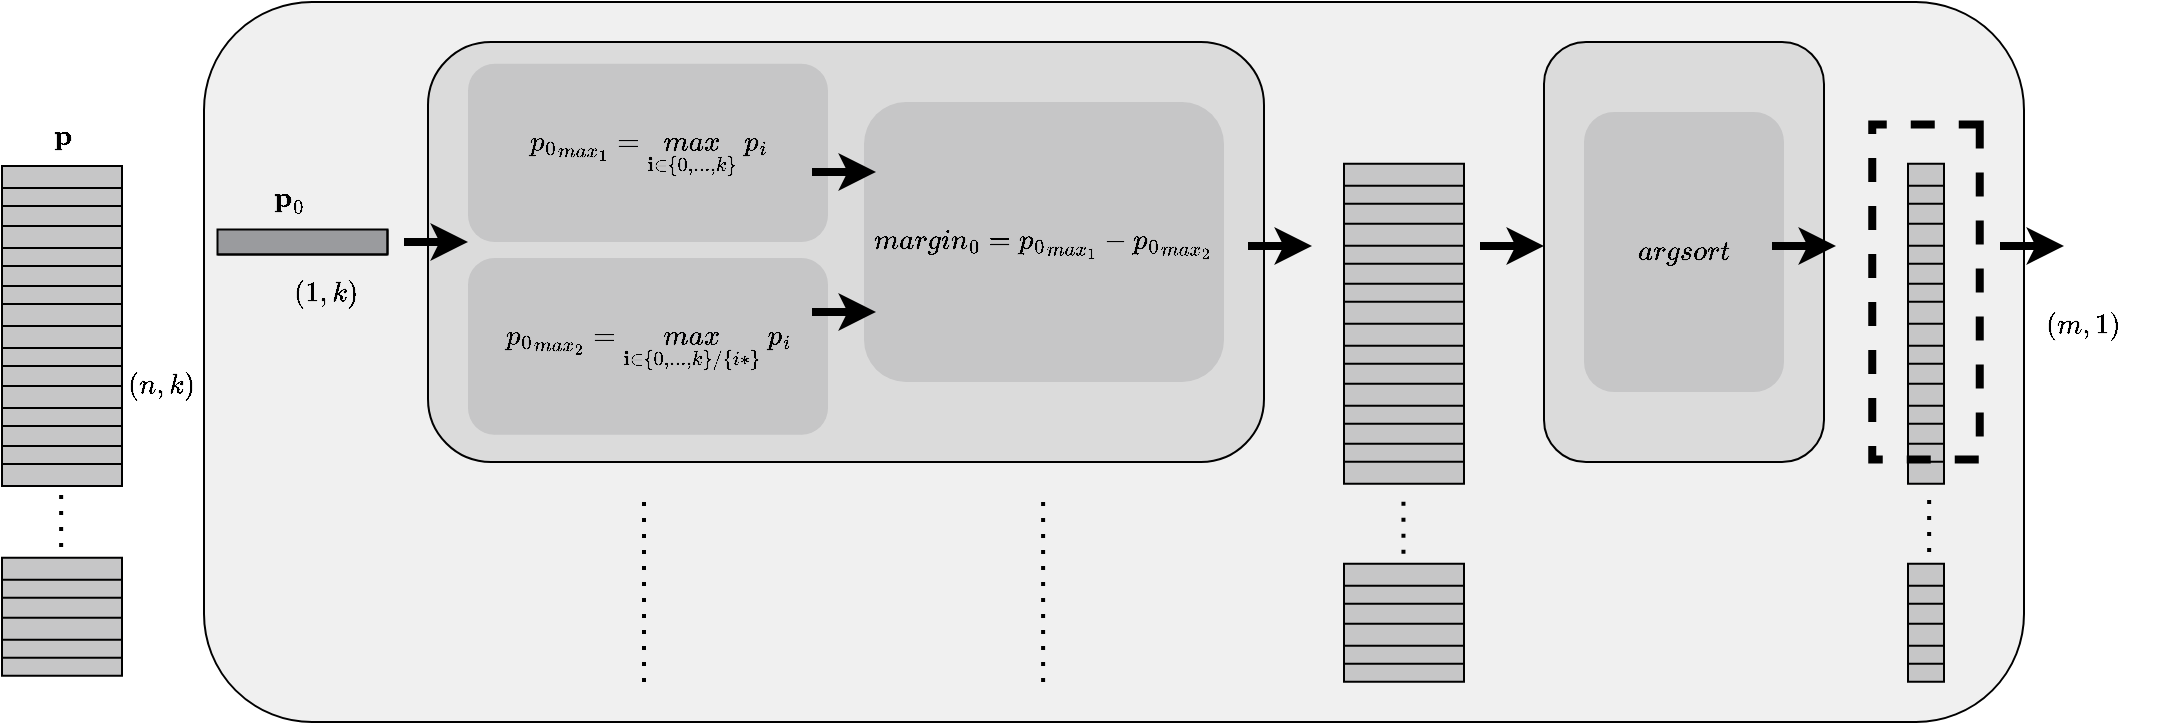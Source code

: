 <mxfile version="24.7.17">
  <diagram name="Page-1" id="h1CNyX8bQsysP33zq0Q3">
    <mxGraphModel dx="1900" dy="13" grid="1" gridSize="10" guides="1" tooltips="1" connect="1" arrows="1" fold="1" page="1" pageScale="1" pageWidth="100" pageHeight="200" math="1" shadow="0">
      <root>
        <mxCell id="0" />
        <mxCell id="1" parent="0" />
        <mxCell id="XtgH2OvtyGxzAUu25ioU-153" value="" style="rounded=1;whiteSpace=wrap;html=1;strokeWidth=1;fillColor=#F0F0F0;fontColor=#333333;strokeColor=#000000;" vertex="1" parent="1">
          <mxGeometry x="-936" y="410" width="910" height="360" as="geometry" />
        </mxCell>
        <mxCell id="XtgH2OvtyGxzAUu25ioU-155" value="" style="rounded=1;whiteSpace=wrap;html=1;fillColor=#C6C6C7;rotation=0;strokeColor=none;" vertex="1" parent="1">
          <mxGeometry x="-816" y="440" width="202" height="190" as="geometry" />
        </mxCell>
        <mxCell id="XtgH2OvtyGxzAUu25ioU-1" value="" style="rounded=1;whiteSpace=wrap;html=1;strokeWidth=1;fillColor=#DBDBDB;" vertex="1" parent="1">
          <mxGeometry x="-824" y="430" width="418" height="210" as="geometry" />
        </mxCell>
        <mxCell id="XtgH2OvtyGxzAUu25ioU-3" value="" style="shape=cube;whiteSpace=wrap;html=1;boundedLbl=1;backgroundOutline=1;darkOpacity=0.05;darkOpacity2=0.1;size=0;flipH=1;fillColor=#9A9B9E;rotation=90;" vertex="1" parent="1">
          <mxGeometry x="-893" y="487.5" width="12.5" height="85" as="geometry" />
        </mxCell>
        <mxCell id="XtgH2OvtyGxzAUu25ioU-5" value="&lt;font style=&quot;font-size: 12px;&quot;&gt;$$(1,k)$$&lt;/font&gt;" style="text;whiteSpace=wrap;html=1;" vertex="1" parent="1">
          <mxGeometry x="-893" y="530" width="40" height="50" as="geometry" />
        </mxCell>
        <mxCell id="XtgH2OvtyGxzAUu25ioU-8" value="$${p_0}_{max_1} = \underset{\textbf{i} \in \{0,...,k\}}{max} \hspace{1mm} p_i$$" style="rounded=1;whiteSpace=wrap;html=1;fillColor=#C6C6C7;rotation=0;strokeColor=none;" vertex="1" parent="1">
          <mxGeometry x="-804" y="440.82" width="180" height="89.18" as="geometry" />
        </mxCell>
        <mxCell id="XtgH2OvtyGxzAUu25ioU-11" value="&lt;font style=&quot;font-size: 12px;&quot;&gt;$$\textbf{p}_0$$&lt;/font&gt;" style="text;whiteSpace=wrap;html=1;" vertex="1" parent="1">
          <mxGeometry x="-903.29" y="482" width="20.29" height="40" as="geometry" />
        </mxCell>
        <mxCell id="XtgH2OvtyGxzAUu25ioU-12" value="$${p_0}_{max_2} = \underset{\textbf{i} \in \{0,...,k\}/\{i*\}}{max} \hspace{1mm} p_i$$" style="rounded=1;whiteSpace=wrap;html=1;fillColor=#C6C6C7;rotation=0;strokeColor=none;" vertex="1" parent="1">
          <mxGeometry x="-804" y="538" width="180" height="88.36" as="geometry" />
        </mxCell>
        <mxCell id="XtgH2OvtyGxzAUu25ioU-13" value="$$margin_0 =&amp;nbsp;{p_0}_{max_1} -&amp;nbsp;{p_0}_{max_2}$$ " style="rounded=1;whiteSpace=wrap;html=1;fillColor=#C6C6C7;rotation=0;strokeColor=none;" vertex="1" parent="1">
          <mxGeometry x="-606" y="460" width="180" height="140" as="geometry" />
        </mxCell>
        <mxCell id="XtgH2OvtyGxzAUu25ioU-21" value="" style="shape=table;startSize=0;container=1;collapsible=0;childLayout=tableLayout;fillColor=#C6C6C7;" vertex="1" parent="1">
          <mxGeometry x="-84" y="490.82" width="18" height="160" as="geometry" />
        </mxCell>
        <mxCell id="XtgH2OvtyGxzAUu25ioU-22" value="" style="shape=tableRow;horizontal=0;startSize=0;swimlaneHead=0;swimlaneBody=0;strokeColor=inherit;top=0;left=0;bottom=0;right=0;collapsible=0;dropTarget=0;fillColor=none;points=[[0,0.5],[1,0.5]];portConstraint=eastwest;" vertex="1" parent="XtgH2OvtyGxzAUu25ioU-21">
          <mxGeometry width="18" height="11" as="geometry" />
        </mxCell>
        <mxCell id="XtgH2OvtyGxzAUu25ioU-23" value="" style="shape=partialRectangle;html=1;whiteSpace=wrap;connectable=0;strokeColor=inherit;overflow=hidden;fillColor=none;top=0;left=0;bottom=0;right=0;pointerEvents=1;" vertex="1" parent="XtgH2OvtyGxzAUu25ioU-22">
          <mxGeometry width="18" height="11" as="geometry">
            <mxRectangle width="18" height="11" as="alternateBounds" />
          </mxGeometry>
        </mxCell>
        <mxCell id="XtgH2OvtyGxzAUu25ioU-24" value="" style="shape=tableRow;horizontal=0;startSize=0;swimlaneHead=0;swimlaneBody=0;strokeColor=inherit;top=0;left=0;bottom=0;right=0;collapsible=0;dropTarget=0;fillColor=none;points=[[0,0.5],[1,0.5]];portConstraint=eastwest;" vertex="1" parent="XtgH2OvtyGxzAUu25ioU-21">
          <mxGeometry y="11" width="18" height="9" as="geometry" />
        </mxCell>
        <mxCell id="XtgH2OvtyGxzAUu25ioU-25" value="" style="shape=partialRectangle;html=1;whiteSpace=wrap;connectable=0;strokeColor=inherit;overflow=hidden;fillColor=none;top=0;left=0;bottom=0;right=0;pointerEvents=1;" vertex="1" parent="XtgH2OvtyGxzAUu25ioU-24">
          <mxGeometry width="18" height="9" as="geometry">
            <mxRectangle width="18" height="9" as="alternateBounds" />
          </mxGeometry>
        </mxCell>
        <mxCell id="XtgH2OvtyGxzAUu25ioU-26" value="" style="shape=tableRow;horizontal=0;startSize=0;swimlaneHead=0;swimlaneBody=0;strokeColor=inherit;top=0;left=0;bottom=0;right=0;collapsible=0;dropTarget=0;fillColor=none;points=[[0,0.5],[1,0.5]];portConstraint=eastwest;" vertex="1" parent="XtgH2OvtyGxzAUu25ioU-21">
          <mxGeometry y="20" width="18" height="10" as="geometry" />
        </mxCell>
        <mxCell id="XtgH2OvtyGxzAUu25ioU-27" value="" style="shape=partialRectangle;html=1;whiteSpace=wrap;connectable=0;strokeColor=inherit;overflow=hidden;fillColor=none;top=0;left=0;bottom=0;right=0;pointerEvents=1;" vertex="1" parent="XtgH2OvtyGxzAUu25ioU-26">
          <mxGeometry width="18" height="10" as="geometry">
            <mxRectangle width="18" height="10" as="alternateBounds" />
          </mxGeometry>
        </mxCell>
        <mxCell id="XtgH2OvtyGxzAUu25ioU-28" value="" style="shape=tableRow;horizontal=0;startSize=0;swimlaneHead=0;swimlaneBody=0;strokeColor=inherit;top=0;left=0;bottom=0;right=0;collapsible=0;dropTarget=0;fillColor=none;points=[[0,0.5],[1,0.5]];portConstraint=eastwest;" vertex="1" parent="XtgH2OvtyGxzAUu25ioU-21">
          <mxGeometry y="30" width="18" height="11" as="geometry" />
        </mxCell>
        <mxCell id="XtgH2OvtyGxzAUu25ioU-29" value="" style="shape=partialRectangle;html=1;whiteSpace=wrap;connectable=0;strokeColor=inherit;overflow=hidden;fillColor=none;top=0;left=0;bottom=0;right=0;pointerEvents=1;" vertex="1" parent="XtgH2OvtyGxzAUu25ioU-28">
          <mxGeometry width="18" height="11" as="geometry">
            <mxRectangle width="18" height="11" as="alternateBounds" />
          </mxGeometry>
        </mxCell>
        <mxCell id="XtgH2OvtyGxzAUu25ioU-30" value="" style="shape=tableRow;horizontal=0;startSize=0;swimlaneHead=0;swimlaneBody=0;strokeColor=inherit;top=0;left=0;bottom=0;right=0;collapsible=0;dropTarget=0;fillColor=none;points=[[0,0.5],[1,0.5]];portConstraint=eastwest;" vertex="1" parent="XtgH2OvtyGxzAUu25ioU-21">
          <mxGeometry y="41" width="18" height="9" as="geometry" />
        </mxCell>
        <mxCell id="XtgH2OvtyGxzAUu25ioU-31" value="" style="shape=partialRectangle;html=1;whiteSpace=wrap;connectable=0;strokeColor=inherit;overflow=hidden;fillColor=none;top=0;left=0;bottom=0;right=0;pointerEvents=1;" vertex="1" parent="XtgH2OvtyGxzAUu25ioU-30">
          <mxGeometry width="18" height="9" as="geometry">
            <mxRectangle width="18" height="9" as="alternateBounds" />
          </mxGeometry>
        </mxCell>
        <mxCell id="XtgH2OvtyGxzAUu25ioU-32" value="" style="shape=tableRow;horizontal=0;startSize=0;swimlaneHead=0;swimlaneBody=0;strokeColor=inherit;top=0;left=0;bottom=0;right=0;collapsible=0;dropTarget=0;fillColor=none;points=[[0,0.5],[1,0.5]];portConstraint=eastwest;" vertex="1" parent="XtgH2OvtyGxzAUu25ioU-21">
          <mxGeometry y="50" width="18" height="10" as="geometry" />
        </mxCell>
        <mxCell id="XtgH2OvtyGxzAUu25ioU-33" value="" style="shape=partialRectangle;html=1;whiteSpace=wrap;connectable=0;strokeColor=inherit;overflow=hidden;fillColor=none;top=0;left=0;bottom=0;right=0;pointerEvents=1;" vertex="1" parent="XtgH2OvtyGxzAUu25ioU-32">
          <mxGeometry width="18" height="10" as="geometry">
            <mxRectangle width="18" height="10" as="alternateBounds" />
          </mxGeometry>
        </mxCell>
        <mxCell id="XtgH2OvtyGxzAUu25ioU-34" value="" style="shape=tableRow;horizontal=0;startSize=0;swimlaneHead=0;swimlaneBody=0;strokeColor=inherit;top=0;left=0;bottom=0;right=0;collapsible=0;dropTarget=0;fillColor=none;points=[[0,0.5],[1,0.5]];portConstraint=eastwest;" vertex="1" parent="XtgH2OvtyGxzAUu25ioU-21">
          <mxGeometry y="60" width="18" height="9" as="geometry" />
        </mxCell>
        <mxCell id="XtgH2OvtyGxzAUu25ioU-35" value="" style="shape=partialRectangle;html=1;whiteSpace=wrap;connectable=0;strokeColor=inherit;overflow=hidden;fillColor=none;top=0;left=0;bottom=0;right=0;pointerEvents=1;" vertex="1" parent="XtgH2OvtyGxzAUu25ioU-34">
          <mxGeometry width="18" height="9" as="geometry">
            <mxRectangle width="18" height="9" as="alternateBounds" />
          </mxGeometry>
        </mxCell>
        <mxCell id="XtgH2OvtyGxzAUu25ioU-36" value="" style="shape=tableRow;horizontal=0;startSize=0;swimlaneHead=0;swimlaneBody=0;strokeColor=inherit;top=0;left=0;bottom=0;right=0;collapsible=0;dropTarget=0;fillColor=none;points=[[0,0.5],[1,0.5]];portConstraint=eastwest;" vertex="1" parent="XtgH2OvtyGxzAUu25ioU-21">
          <mxGeometry y="69" width="18" height="11" as="geometry" />
        </mxCell>
        <mxCell id="XtgH2OvtyGxzAUu25ioU-37" value="" style="shape=partialRectangle;html=1;whiteSpace=wrap;connectable=0;strokeColor=inherit;overflow=hidden;fillColor=none;top=0;left=0;bottom=0;right=0;pointerEvents=1;" vertex="1" parent="XtgH2OvtyGxzAUu25ioU-36">
          <mxGeometry width="18" height="11" as="geometry">
            <mxRectangle width="18" height="11" as="alternateBounds" />
          </mxGeometry>
        </mxCell>
        <mxCell id="XtgH2OvtyGxzAUu25ioU-38" value="" style="shape=tableRow;horizontal=0;startSize=0;swimlaneHead=0;swimlaneBody=0;strokeColor=inherit;top=0;left=0;bottom=0;right=0;collapsible=0;dropTarget=0;fillColor=none;points=[[0,0.5],[1,0.5]];portConstraint=eastwest;" vertex="1" parent="XtgH2OvtyGxzAUu25ioU-21">
          <mxGeometry y="80" width="18" height="11" as="geometry" />
        </mxCell>
        <mxCell id="XtgH2OvtyGxzAUu25ioU-39" value="" style="shape=partialRectangle;html=1;whiteSpace=wrap;connectable=0;strokeColor=inherit;overflow=hidden;fillColor=none;top=0;left=0;bottom=0;right=0;pointerEvents=1;" vertex="1" parent="XtgH2OvtyGxzAUu25ioU-38">
          <mxGeometry width="18" height="11" as="geometry">
            <mxRectangle width="18" height="11" as="alternateBounds" />
          </mxGeometry>
        </mxCell>
        <mxCell id="XtgH2OvtyGxzAUu25ioU-40" value="" style="shape=tableRow;horizontal=0;startSize=0;swimlaneHead=0;swimlaneBody=0;strokeColor=inherit;top=0;left=0;bottom=0;right=0;collapsible=0;dropTarget=0;fillColor=none;points=[[0,0.5],[1,0.5]];portConstraint=eastwest;" vertex="1" parent="XtgH2OvtyGxzAUu25ioU-21">
          <mxGeometry y="91" width="18" height="9" as="geometry" />
        </mxCell>
        <mxCell id="XtgH2OvtyGxzAUu25ioU-41" value="" style="shape=partialRectangle;html=1;whiteSpace=wrap;connectable=0;strokeColor=inherit;overflow=hidden;fillColor=none;top=0;left=0;bottom=0;right=0;pointerEvents=1;" vertex="1" parent="XtgH2OvtyGxzAUu25ioU-40">
          <mxGeometry width="18" height="9" as="geometry">
            <mxRectangle width="18" height="9" as="alternateBounds" />
          </mxGeometry>
        </mxCell>
        <mxCell id="XtgH2OvtyGxzAUu25ioU-42" value="" style="shape=tableRow;horizontal=0;startSize=0;swimlaneHead=0;swimlaneBody=0;strokeColor=inherit;top=0;left=0;bottom=0;right=0;collapsible=0;dropTarget=0;fillColor=none;points=[[0,0.5],[1,0.5]];portConstraint=eastwest;" vertex="1" parent="XtgH2OvtyGxzAUu25ioU-21">
          <mxGeometry y="100" width="18" height="10" as="geometry" />
        </mxCell>
        <mxCell id="XtgH2OvtyGxzAUu25ioU-43" value="" style="shape=partialRectangle;html=1;whiteSpace=wrap;connectable=0;strokeColor=inherit;overflow=hidden;fillColor=none;top=0;left=0;bottom=0;right=0;pointerEvents=1;" vertex="1" parent="XtgH2OvtyGxzAUu25ioU-42">
          <mxGeometry width="18" height="10" as="geometry">
            <mxRectangle width="18" height="10" as="alternateBounds" />
          </mxGeometry>
        </mxCell>
        <mxCell id="XtgH2OvtyGxzAUu25ioU-44" value="" style="shape=tableRow;horizontal=0;startSize=0;swimlaneHead=0;swimlaneBody=0;strokeColor=inherit;top=0;left=0;bottom=0;right=0;collapsible=0;dropTarget=0;fillColor=none;points=[[0,0.5],[1,0.5]];portConstraint=eastwest;" vertex="1" parent="XtgH2OvtyGxzAUu25ioU-21">
          <mxGeometry y="110" width="18" height="11" as="geometry" />
        </mxCell>
        <mxCell id="XtgH2OvtyGxzAUu25ioU-45" value="" style="shape=partialRectangle;html=1;whiteSpace=wrap;connectable=0;strokeColor=inherit;overflow=hidden;fillColor=none;top=0;left=0;bottom=0;right=0;pointerEvents=1;" vertex="1" parent="XtgH2OvtyGxzAUu25ioU-44">
          <mxGeometry width="18" height="11" as="geometry">
            <mxRectangle width="18" height="11" as="alternateBounds" />
          </mxGeometry>
        </mxCell>
        <mxCell id="XtgH2OvtyGxzAUu25ioU-46" value="" style="shape=tableRow;horizontal=0;startSize=0;swimlaneHead=0;swimlaneBody=0;strokeColor=inherit;top=0;left=0;bottom=0;right=0;collapsible=0;dropTarget=0;fillColor=none;points=[[0,0.5],[1,0.5]];portConstraint=eastwest;" vertex="1" parent="XtgH2OvtyGxzAUu25ioU-21">
          <mxGeometry y="121" width="18" height="9" as="geometry" />
        </mxCell>
        <mxCell id="XtgH2OvtyGxzAUu25ioU-47" value="" style="shape=partialRectangle;html=1;whiteSpace=wrap;connectable=0;strokeColor=inherit;overflow=hidden;fillColor=none;top=0;left=0;bottom=0;right=0;pointerEvents=1;" vertex="1" parent="XtgH2OvtyGxzAUu25ioU-46">
          <mxGeometry width="18" height="9" as="geometry">
            <mxRectangle width="18" height="9" as="alternateBounds" />
          </mxGeometry>
        </mxCell>
        <mxCell id="XtgH2OvtyGxzAUu25ioU-48" value="" style="shape=tableRow;horizontal=0;startSize=0;swimlaneHead=0;swimlaneBody=0;strokeColor=inherit;top=0;left=0;bottom=0;right=0;collapsible=0;dropTarget=0;fillColor=none;points=[[0,0.5],[1,0.5]];portConstraint=eastwest;" vertex="1" parent="XtgH2OvtyGxzAUu25ioU-21">
          <mxGeometry y="130" width="18" height="10" as="geometry" />
        </mxCell>
        <mxCell id="XtgH2OvtyGxzAUu25ioU-49" value="" style="shape=partialRectangle;html=1;whiteSpace=wrap;connectable=0;strokeColor=inherit;overflow=hidden;fillColor=none;top=0;left=0;bottom=0;right=0;pointerEvents=1;" vertex="1" parent="XtgH2OvtyGxzAUu25ioU-48">
          <mxGeometry width="18" height="10" as="geometry">
            <mxRectangle width="18" height="10" as="alternateBounds" />
          </mxGeometry>
        </mxCell>
        <mxCell id="XtgH2OvtyGxzAUu25ioU-50" value="" style="shape=tableRow;horizontal=0;startSize=0;swimlaneHead=0;swimlaneBody=0;strokeColor=inherit;top=0;left=0;bottom=0;right=0;collapsible=0;dropTarget=0;fillColor=none;points=[[0,0.5],[1,0.5]];portConstraint=eastwest;" vertex="1" parent="XtgH2OvtyGxzAUu25ioU-21">
          <mxGeometry y="140" width="18" height="9" as="geometry" />
        </mxCell>
        <mxCell id="XtgH2OvtyGxzAUu25ioU-51" value="" style="shape=partialRectangle;html=1;whiteSpace=wrap;connectable=0;strokeColor=inherit;overflow=hidden;fillColor=none;top=0;left=0;bottom=0;right=0;pointerEvents=1;" vertex="1" parent="XtgH2OvtyGxzAUu25ioU-50">
          <mxGeometry width="18" height="9" as="geometry">
            <mxRectangle width="18" height="9" as="alternateBounds" />
          </mxGeometry>
        </mxCell>
        <mxCell id="XtgH2OvtyGxzAUu25ioU-52" value="" style="shape=tableRow;horizontal=0;startSize=0;swimlaneHead=0;swimlaneBody=0;strokeColor=inherit;top=0;left=0;bottom=0;right=0;collapsible=0;dropTarget=0;fillColor=none;points=[[0,0.5],[1,0.5]];portConstraint=eastwest;" vertex="1" parent="XtgH2OvtyGxzAUu25ioU-21">
          <mxGeometry y="149" width="18" height="11" as="geometry" />
        </mxCell>
        <mxCell id="XtgH2OvtyGxzAUu25ioU-53" value="" style="shape=partialRectangle;html=1;whiteSpace=wrap;connectable=0;strokeColor=inherit;overflow=hidden;fillColor=none;top=0;left=0;bottom=0;right=0;pointerEvents=1;" vertex="1" parent="XtgH2OvtyGxzAUu25ioU-52">
          <mxGeometry width="18" height="11" as="geometry">
            <mxRectangle width="18" height="11" as="alternateBounds" />
          </mxGeometry>
        </mxCell>
        <mxCell id="XtgH2OvtyGxzAUu25ioU-54" value="" style="endArrow=none;dashed=1;html=1;dashPattern=1 3;strokeWidth=2;rounded=0;" edge="1" parent="1">
          <mxGeometry width="50" height="50" relative="1" as="geometry">
            <mxPoint x="-73.43" y="685" as="sourcePoint" />
            <mxPoint x="-73.43" y="655" as="targetPoint" />
          </mxGeometry>
        </mxCell>
        <mxCell id="XtgH2OvtyGxzAUu25ioU-55" value="" style="shape=table;startSize=0;container=1;collapsible=0;childLayout=tableLayout;fillColor=#C6C6C7;" vertex="1" parent="1">
          <mxGeometry x="-366" y="690.82" width="60" height="59" as="geometry" />
        </mxCell>
        <mxCell id="XtgH2OvtyGxzAUu25ioU-56" value="" style="shape=tableRow;horizontal=0;startSize=0;swimlaneHead=0;swimlaneBody=0;strokeColor=inherit;top=0;left=0;bottom=0;right=0;collapsible=0;dropTarget=0;fillColor=none;points=[[0,0.5],[1,0.5]];portConstraint=eastwest;" vertex="1" parent="XtgH2OvtyGxzAUu25ioU-55">
          <mxGeometry width="60" height="11" as="geometry" />
        </mxCell>
        <mxCell id="XtgH2OvtyGxzAUu25ioU-57" value="" style="shape=partialRectangle;html=1;whiteSpace=wrap;connectable=0;strokeColor=inherit;overflow=hidden;fillColor=none;top=0;left=0;bottom=0;right=0;pointerEvents=1;" vertex="1" parent="XtgH2OvtyGxzAUu25ioU-56">
          <mxGeometry width="60" height="11" as="geometry">
            <mxRectangle width="60" height="11" as="alternateBounds" />
          </mxGeometry>
        </mxCell>
        <mxCell id="XtgH2OvtyGxzAUu25ioU-58" value="" style="shape=tableRow;horizontal=0;startSize=0;swimlaneHead=0;swimlaneBody=0;strokeColor=inherit;top=0;left=0;bottom=0;right=0;collapsible=0;dropTarget=0;fillColor=none;points=[[0,0.5],[1,0.5]];portConstraint=eastwest;" vertex="1" parent="XtgH2OvtyGxzAUu25ioU-55">
          <mxGeometry y="11" width="60" height="9" as="geometry" />
        </mxCell>
        <mxCell id="XtgH2OvtyGxzAUu25ioU-59" value="" style="shape=partialRectangle;html=1;whiteSpace=wrap;connectable=0;strokeColor=inherit;overflow=hidden;fillColor=none;top=0;left=0;bottom=0;right=0;pointerEvents=1;" vertex="1" parent="XtgH2OvtyGxzAUu25ioU-58">
          <mxGeometry width="60" height="9" as="geometry">
            <mxRectangle width="60" height="9" as="alternateBounds" />
          </mxGeometry>
        </mxCell>
        <mxCell id="XtgH2OvtyGxzAUu25ioU-76" value="" style="shape=tableRow;horizontal=0;startSize=0;swimlaneHead=0;swimlaneBody=0;strokeColor=inherit;top=0;left=0;bottom=0;right=0;collapsible=0;dropTarget=0;fillColor=none;points=[[0,0.5],[1,0.5]];portConstraint=eastwest;" vertex="1" parent="XtgH2OvtyGxzAUu25ioU-55">
          <mxGeometry y="20" width="60" height="10" as="geometry" />
        </mxCell>
        <mxCell id="XtgH2OvtyGxzAUu25ioU-77" value="" style="shape=partialRectangle;html=1;whiteSpace=wrap;connectable=0;strokeColor=inherit;overflow=hidden;fillColor=none;top=0;left=0;bottom=0;right=0;pointerEvents=1;" vertex="1" parent="XtgH2OvtyGxzAUu25ioU-76">
          <mxGeometry width="60" height="10" as="geometry">
            <mxRectangle width="60" height="10" as="alternateBounds" />
          </mxGeometry>
        </mxCell>
        <mxCell id="XtgH2OvtyGxzAUu25ioU-78" value="" style="shape=tableRow;horizontal=0;startSize=0;swimlaneHead=0;swimlaneBody=0;strokeColor=inherit;top=0;left=0;bottom=0;right=0;collapsible=0;dropTarget=0;fillColor=none;points=[[0,0.5],[1,0.5]];portConstraint=eastwest;" vertex="1" parent="XtgH2OvtyGxzAUu25ioU-55">
          <mxGeometry y="30" width="60" height="11" as="geometry" />
        </mxCell>
        <mxCell id="XtgH2OvtyGxzAUu25ioU-79" value="" style="shape=partialRectangle;html=1;whiteSpace=wrap;connectable=0;strokeColor=inherit;overflow=hidden;fillColor=none;top=0;left=0;bottom=0;right=0;pointerEvents=1;" vertex="1" parent="XtgH2OvtyGxzAUu25ioU-78">
          <mxGeometry width="60" height="11" as="geometry">
            <mxRectangle width="60" height="11" as="alternateBounds" />
          </mxGeometry>
        </mxCell>
        <mxCell id="XtgH2OvtyGxzAUu25ioU-80" value="" style="shape=tableRow;horizontal=0;startSize=0;swimlaneHead=0;swimlaneBody=0;strokeColor=inherit;top=0;left=0;bottom=0;right=0;collapsible=0;dropTarget=0;fillColor=none;points=[[0,0.5],[1,0.5]];portConstraint=eastwest;" vertex="1" parent="XtgH2OvtyGxzAUu25ioU-55">
          <mxGeometry y="41" width="60" height="9" as="geometry" />
        </mxCell>
        <mxCell id="XtgH2OvtyGxzAUu25ioU-81" value="" style="shape=partialRectangle;html=1;whiteSpace=wrap;connectable=0;strokeColor=inherit;overflow=hidden;fillColor=none;top=0;left=0;bottom=0;right=0;pointerEvents=1;" vertex="1" parent="XtgH2OvtyGxzAUu25ioU-80">
          <mxGeometry width="60" height="9" as="geometry">
            <mxRectangle width="60" height="9" as="alternateBounds" />
          </mxGeometry>
        </mxCell>
        <mxCell id="XtgH2OvtyGxzAUu25ioU-84" value="" style="shape=tableRow;horizontal=0;startSize=0;swimlaneHead=0;swimlaneBody=0;strokeColor=inherit;top=0;left=0;bottom=0;right=0;collapsible=0;dropTarget=0;fillColor=none;points=[[0,0.5],[1,0.5]];portConstraint=eastwest;" vertex="1" parent="XtgH2OvtyGxzAUu25ioU-55">
          <mxGeometry y="50" width="60" height="9" as="geometry" />
        </mxCell>
        <mxCell id="XtgH2OvtyGxzAUu25ioU-85" value="" style="shape=partialRectangle;html=1;whiteSpace=wrap;connectable=0;strokeColor=inherit;overflow=hidden;fillColor=none;top=0;left=0;bottom=0;right=0;pointerEvents=1;" vertex="1" parent="XtgH2OvtyGxzAUu25ioU-84">
          <mxGeometry width="60" height="9" as="geometry">
            <mxRectangle width="60" height="9" as="alternateBounds" />
          </mxGeometry>
        </mxCell>
        <mxCell id="XtgH2OvtyGxzAUu25ioU-96" value="" style="endArrow=none;dashed=1;html=1;dashPattern=1 3;strokeWidth=2;rounded=0;" edge="1" parent="1">
          <mxGeometry width="50" height="50" relative="1" as="geometry">
            <mxPoint x="-716" y="750" as="sourcePoint" />
            <mxPoint x="-716" y="660" as="targetPoint" />
          </mxGeometry>
        </mxCell>
        <mxCell id="XtgH2OvtyGxzAUu25ioU-97" value="" style="endArrow=none;dashed=1;html=1;dashPattern=1 3;strokeWidth=2;rounded=0;" edge="1" parent="1">
          <mxGeometry width="50" height="50" relative="1" as="geometry">
            <mxPoint x="-516.45" y="750" as="sourcePoint" />
            <mxPoint x="-516.45" y="660" as="targetPoint" />
          </mxGeometry>
        </mxCell>
        <mxCell id="XtgH2OvtyGxzAUu25ioU-99" value="" style="rounded=1;whiteSpace=wrap;html=1;strokeWidth=1;fillColor=#DBDBDB;" vertex="1" parent="1">
          <mxGeometry x="-266" y="430" width="140" height="210" as="geometry" />
        </mxCell>
        <mxCell id="XtgH2OvtyGxzAUu25ioU-100" value="$$argsort$$ " style="rounded=1;whiteSpace=wrap;html=1;fillColor=#C6C6C7;rotation=0;strokeColor=none;" vertex="1" parent="1">
          <mxGeometry x="-246" y="465" width="100" height="140" as="geometry" />
        </mxCell>
        <mxCell id="XtgH2OvtyGxzAUu25ioU-103" value="" style="shape=table;startSize=0;container=1;collapsible=0;childLayout=tableLayout;fillColor=#C6C6C7;" vertex="1" parent="1">
          <mxGeometry x="-366" y="490.82" width="60" height="160" as="geometry" />
        </mxCell>
        <mxCell id="XtgH2OvtyGxzAUu25ioU-104" value="" style="shape=tableRow;horizontal=0;startSize=0;swimlaneHead=0;swimlaneBody=0;strokeColor=inherit;top=0;left=0;bottom=0;right=0;collapsible=0;dropTarget=0;fillColor=none;points=[[0,0.5],[1,0.5]];portConstraint=eastwest;" vertex="1" parent="XtgH2OvtyGxzAUu25ioU-103">
          <mxGeometry width="60" height="11" as="geometry" />
        </mxCell>
        <mxCell id="XtgH2OvtyGxzAUu25ioU-105" value="" style="shape=partialRectangle;html=1;whiteSpace=wrap;connectable=0;strokeColor=inherit;overflow=hidden;fillColor=none;top=0;left=0;bottom=0;right=0;pointerEvents=1;" vertex="1" parent="XtgH2OvtyGxzAUu25ioU-104">
          <mxGeometry width="60" height="11" as="geometry">
            <mxRectangle width="60" height="11" as="alternateBounds" />
          </mxGeometry>
        </mxCell>
        <mxCell id="XtgH2OvtyGxzAUu25ioU-106" value="" style="shape=tableRow;horizontal=0;startSize=0;swimlaneHead=0;swimlaneBody=0;strokeColor=inherit;top=0;left=0;bottom=0;right=0;collapsible=0;dropTarget=0;fillColor=none;points=[[0,0.5],[1,0.5]];portConstraint=eastwest;" vertex="1" parent="XtgH2OvtyGxzAUu25ioU-103">
          <mxGeometry y="11" width="60" height="9" as="geometry" />
        </mxCell>
        <mxCell id="XtgH2OvtyGxzAUu25ioU-107" value="" style="shape=partialRectangle;html=1;whiteSpace=wrap;connectable=0;strokeColor=inherit;overflow=hidden;fillColor=none;top=0;left=0;bottom=0;right=0;pointerEvents=1;" vertex="1" parent="XtgH2OvtyGxzAUu25ioU-106">
          <mxGeometry width="60" height="9" as="geometry">
            <mxRectangle width="60" height="9" as="alternateBounds" />
          </mxGeometry>
        </mxCell>
        <mxCell id="XtgH2OvtyGxzAUu25ioU-108" value="" style="shape=tableRow;horizontal=0;startSize=0;swimlaneHead=0;swimlaneBody=0;strokeColor=inherit;top=0;left=0;bottom=0;right=0;collapsible=0;dropTarget=0;fillColor=none;points=[[0,0.5],[1,0.5]];portConstraint=eastwest;" vertex="1" parent="XtgH2OvtyGxzAUu25ioU-103">
          <mxGeometry y="20" width="60" height="10" as="geometry" />
        </mxCell>
        <mxCell id="XtgH2OvtyGxzAUu25ioU-109" value="" style="shape=partialRectangle;html=1;whiteSpace=wrap;connectable=0;strokeColor=inherit;overflow=hidden;fillColor=none;top=0;left=0;bottom=0;right=0;pointerEvents=1;" vertex="1" parent="XtgH2OvtyGxzAUu25ioU-108">
          <mxGeometry width="60" height="10" as="geometry">
            <mxRectangle width="60" height="10" as="alternateBounds" />
          </mxGeometry>
        </mxCell>
        <mxCell id="XtgH2OvtyGxzAUu25ioU-110" value="" style="shape=tableRow;horizontal=0;startSize=0;swimlaneHead=0;swimlaneBody=0;strokeColor=inherit;top=0;left=0;bottom=0;right=0;collapsible=0;dropTarget=0;fillColor=none;points=[[0,0.5],[1,0.5]];portConstraint=eastwest;" vertex="1" parent="XtgH2OvtyGxzAUu25ioU-103">
          <mxGeometry y="30" width="60" height="11" as="geometry" />
        </mxCell>
        <mxCell id="XtgH2OvtyGxzAUu25ioU-111" value="" style="shape=partialRectangle;html=1;whiteSpace=wrap;connectable=0;strokeColor=inherit;overflow=hidden;fillColor=none;top=0;left=0;bottom=0;right=0;pointerEvents=1;" vertex="1" parent="XtgH2OvtyGxzAUu25ioU-110">
          <mxGeometry width="60" height="11" as="geometry">
            <mxRectangle width="60" height="11" as="alternateBounds" />
          </mxGeometry>
        </mxCell>
        <mxCell id="XtgH2OvtyGxzAUu25ioU-112" value="" style="shape=tableRow;horizontal=0;startSize=0;swimlaneHead=0;swimlaneBody=0;strokeColor=inherit;top=0;left=0;bottom=0;right=0;collapsible=0;dropTarget=0;fillColor=none;points=[[0,0.5],[1,0.5]];portConstraint=eastwest;" vertex="1" parent="XtgH2OvtyGxzAUu25ioU-103">
          <mxGeometry y="41" width="60" height="9" as="geometry" />
        </mxCell>
        <mxCell id="XtgH2OvtyGxzAUu25ioU-113" value="" style="shape=partialRectangle;html=1;whiteSpace=wrap;connectable=0;strokeColor=inherit;overflow=hidden;fillColor=none;top=0;left=0;bottom=0;right=0;pointerEvents=1;" vertex="1" parent="XtgH2OvtyGxzAUu25ioU-112">
          <mxGeometry width="60" height="9" as="geometry">
            <mxRectangle width="60" height="9" as="alternateBounds" />
          </mxGeometry>
        </mxCell>
        <mxCell id="XtgH2OvtyGxzAUu25ioU-114" value="" style="shape=tableRow;horizontal=0;startSize=0;swimlaneHead=0;swimlaneBody=0;strokeColor=inherit;top=0;left=0;bottom=0;right=0;collapsible=0;dropTarget=0;fillColor=none;points=[[0,0.5],[1,0.5]];portConstraint=eastwest;" vertex="1" parent="XtgH2OvtyGxzAUu25ioU-103">
          <mxGeometry y="50" width="60" height="10" as="geometry" />
        </mxCell>
        <mxCell id="XtgH2OvtyGxzAUu25ioU-115" value="" style="shape=partialRectangle;html=1;whiteSpace=wrap;connectable=0;strokeColor=inherit;overflow=hidden;fillColor=none;top=0;left=0;bottom=0;right=0;pointerEvents=1;" vertex="1" parent="XtgH2OvtyGxzAUu25ioU-114">
          <mxGeometry width="60" height="10" as="geometry">
            <mxRectangle width="60" height="10" as="alternateBounds" />
          </mxGeometry>
        </mxCell>
        <mxCell id="XtgH2OvtyGxzAUu25ioU-116" value="" style="shape=tableRow;horizontal=0;startSize=0;swimlaneHead=0;swimlaneBody=0;strokeColor=inherit;top=0;left=0;bottom=0;right=0;collapsible=0;dropTarget=0;fillColor=none;points=[[0,0.5],[1,0.5]];portConstraint=eastwest;" vertex="1" parent="XtgH2OvtyGxzAUu25ioU-103">
          <mxGeometry y="60" width="60" height="9" as="geometry" />
        </mxCell>
        <mxCell id="XtgH2OvtyGxzAUu25ioU-117" value="" style="shape=partialRectangle;html=1;whiteSpace=wrap;connectable=0;strokeColor=inherit;overflow=hidden;fillColor=none;top=0;left=0;bottom=0;right=0;pointerEvents=1;" vertex="1" parent="XtgH2OvtyGxzAUu25ioU-116">
          <mxGeometry width="60" height="9" as="geometry">
            <mxRectangle width="60" height="9" as="alternateBounds" />
          </mxGeometry>
        </mxCell>
        <mxCell id="XtgH2OvtyGxzAUu25ioU-118" value="" style="shape=tableRow;horizontal=0;startSize=0;swimlaneHead=0;swimlaneBody=0;strokeColor=inherit;top=0;left=0;bottom=0;right=0;collapsible=0;dropTarget=0;fillColor=none;points=[[0,0.5],[1,0.5]];portConstraint=eastwest;" vertex="1" parent="XtgH2OvtyGxzAUu25ioU-103">
          <mxGeometry y="69" width="60" height="11" as="geometry" />
        </mxCell>
        <mxCell id="XtgH2OvtyGxzAUu25ioU-119" value="" style="shape=partialRectangle;html=1;whiteSpace=wrap;connectable=0;strokeColor=inherit;overflow=hidden;fillColor=none;top=0;left=0;bottom=0;right=0;pointerEvents=1;" vertex="1" parent="XtgH2OvtyGxzAUu25ioU-118">
          <mxGeometry width="60" height="11" as="geometry">
            <mxRectangle width="60" height="11" as="alternateBounds" />
          </mxGeometry>
        </mxCell>
        <mxCell id="XtgH2OvtyGxzAUu25ioU-120" value="" style="shape=tableRow;horizontal=0;startSize=0;swimlaneHead=0;swimlaneBody=0;strokeColor=inherit;top=0;left=0;bottom=0;right=0;collapsible=0;dropTarget=0;fillColor=none;points=[[0,0.5],[1,0.5]];portConstraint=eastwest;" vertex="1" parent="XtgH2OvtyGxzAUu25ioU-103">
          <mxGeometry y="80" width="60" height="11" as="geometry" />
        </mxCell>
        <mxCell id="XtgH2OvtyGxzAUu25ioU-121" value="" style="shape=partialRectangle;html=1;whiteSpace=wrap;connectable=0;strokeColor=inherit;overflow=hidden;fillColor=none;top=0;left=0;bottom=0;right=0;pointerEvents=1;" vertex="1" parent="XtgH2OvtyGxzAUu25ioU-120">
          <mxGeometry width="60" height="11" as="geometry">
            <mxRectangle width="60" height="11" as="alternateBounds" />
          </mxGeometry>
        </mxCell>
        <mxCell id="XtgH2OvtyGxzAUu25ioU-122" value="" style="shape=tableRow;horizontal=0;startSize=0;swimlaneHead=0;swimlaneBody=0;strokeColor=inherit;top=0;left=0;bottom=0;right=0;collapsible=0;dropTarget=0;fillColor=none;points=[[0,0.5],[1,0.5]];portConstraint=eastwest;" vertex="1" parent="XtgH2OvtyGxzAUu25ioU-103">
          <mxGeometry y="91" width="60" height="9" as="geometry" />
        </mxCell>
        <mxCell id="XtgH2OvtyGxzAUu25ioU-123" value="" style="shape=partialRectangle;html=1;whiteSpace=wrap;connectable=0;strokeColor=inherit;overflow=hidden;fillColor=none;top=0;left=0;bottom=0;right=0;pointerEvents=1;" vertex="1" parent="XtgH2OvtyGxzAUu25ioU-122">
          <mxGeometry width="60" height="9" as="geometry">
            <mxRectangle width="60" height="9" as="alternateBounds" />
          </mxGeometry>
        </mxCell>
        <mxCell id="XtgH2OvtyGxzAUu25ioU-124" value="" style="shape=tableRow;horizontal=0;startSize=0;swimlaneHead=0;swimlaneBody=0;strokeColor=inherit;top=0;left=0;bottom=0;right=0;collapsible=0;dropTarget=0;fillColor=none;points=[[0,0.5],[1,0.5]];portConstraint=eastwest;" vertex="1" parent="XtgH2OvtyGxzAUu25ioU-103">
          <mxGeometry y="100" width="60" height="10" as="geometry" />
        </mxCell>
        <mxCell id="XtgH2OvtyGxzAUu25ioU-125" value="" style="shape=partialRectangle;html=1;whiteSpace=wrap;connectable=0;strokeColor=inherit;overflow=hidden;fillColor=none;top=0;left=0;bottom=0;right=0;pointerEvents=1;" vertex="1" parent="XtgH2OvtyGxzAUu25ioU-124">
          <mxGeometry width="60" height="10" as="geometry">
            <mxRectangle width="60" height="10" as="alternateBounds" />
          </mxGeometry>
        </mxCell>
        <mxCell id="XtgH2OvtyGxzAUu25ioU-126" value="" style="shape=tableRow;horizontal=0;startSize=0;swimlaneHead=0;swimlaneBody=0;strokeColor=inherit;top=0;left=0;bottom=0;right=0;collapsible=0;dropTarget=0;fillColor=none;points=[[0,0.5],[1,0.5]];portConstraint=eastwest;" vertex="1" parent="XtgH2OvtyGxzAUu25ioU-103">
          <mxGeometry y="110" width="60" height="11" as="geometry" />
        </mxCell>
        <mxCell id="XtgH2OvtyGxzAUu25ioU-127" value="" style="shape=partialRectangle;html=1;whiteSpace=wrap;connectable=0;strokeColor=inherit;overflow=hidden;fillColor=none;top=0;left=0;bottom=0;right=0;pointerEvents=1;" vertex="1" parent="XtgH2OvtyGxzAUu25ioU-126">
          <mxGeometry width="60" height="11" as="geometry">
            <mxRectangle width="60" height="11" as="alternateBounds" />
          </mxGeometry>
        </mxCell>
        <mxCell id="XtgH2OvtyGxzAUu25ioU-128" value="" style="shape=tableRow;horizontal=0;startSize=0;swimlaneHead=0;swimlaneBody=0;strokeColor=inherit;top=0;left=0;bottom=0;right=0;collapsible=0;dropTarget=0;fillColor=none;points=[[0,0.5],[1,0.5]];portConstraint=eastwest;" vertex="1" parent="XtgH2OvtyGxzAUu25ioU-103">
          <mxGeometry y="121" width="60" height="9" as="geometry" />
        </mxCell>
        <mxCell id="XtgH2OvtyGxzAUu25ioU-129" value="" style="shape=partialRectangle;html=1;whiteSpace=wrap;connectable=0;strokeColor=inherit;overflow=hidden;fillColor=none;top=0;left=0;bottom=0;right=0;pointerEvents=1;" vertex="1" parent="XtgH2OvtyGxzAUu25ioU-128">
          <mxGeometry width="60" height="9" as="geometry">
            <mxRectangle width="60" height="9" as="alternateBounds" />
          </mxGeometry>
        </mxCell>
        <mxCell id="XtgH2OvtyGxzAUu25ioU-130" value="" style="shape=tableRow;horizontal=0;startSize=0;swimlaneHead=0;swimlaneBody=0;strokeColor=inherit;top=0;left=0;bottom=0;right=0;collapsible=0;dropTarget=0;fillColor=none;points=[[0,0.5],[1,0.5]];portConstraint=eastwest;" vertex="1" parent="XtgH2OvtyGxzAUu25ioU-103">
          <mxGeometry y="130" width="60" height="10" as="geometry" />
        </mxCell>
        <mxCell id="XtgH2OvtyGxzAUu25ioU-131" value="" style="shape=partialRectangle;html=1;whiteSpace=wrap;connectable=0;strokeColor=inherit;overflow=hidden;fillColor=none;top=0;left=0;bottom=0;right=0;pointerEvents=1;" vertex="1" parent="XtgH2OvtyGxzAUu25ioU-130">
          <mxGeometry width="60" height="10" as="geometry">
            <mxRectangle width="60" height="10" as="alternateBounds" />
          </mxGeometry>
        </mxCell>
        <mxCell id="XtgH2OvtyGxzAUu25ioU-132" value="" style="shape=tableRow;horizontal=0;startSize=0;swimlaneHead=0;swimlaneBody=0;strokeColor=inherit;top=0;left=0;bottom=0;right=0;collapsible=0;dropTarget=0;fillColor=none;points=[[0,0.5],[1,0.5]];portConstraint=eastwest;" vertex="1" parent="XtgH2OvtyGxzAUu25ioU-103">
          <mxGeometry y="140" width="60" height="9" as="geometry" />
        </mxCell>
        <mxCell id="XtgH2OvtyGxzAUu25ioU-133" value="" style="shape=partialRectangle;html=1;whiteSpace=wrap;connectable=0;strokeColor=inherit;overflow=hidden;fillColor=none;top=0;left=0;bottom=0;right=0;pointerEvents=1;" vertex="1" parent="XtgH2OvtyGxzAUu25ioU-132">
          <mxGeometry width="60" height="9" as="geometry">
            <mxRectangle width="60" height="9" as="alternateBounds" />
          </mxGeometry>
        </mxCell>
        <mxCell id="XtgH2OvtyGxzAUu25ioU-134" value="" style="shape=tableRow;horizontal=0;startSize=0;swimlaneHead=0;swimlaneBody=0;strokeColor=inherit;top=0;left=0;bottom=0;right=0;collapsible=0;dropTarget=0;fillColor=none;points=[[0,0.5],[1,0.5]];portConstraint=eastwest;" vertex="1" parent="XtgH2OvtyGxzAUu25ioU-103">
          <mxGeometry y="149" width="60" height="11" as="geometry" />
        </mxCell>
        <mxCell id="XtgH2OvtyGxzAUu25ioU-135" value="" style="shape=partialRectangle;html=1;whiteSpace=wrap;connectable=0;strokeColor=inherit;overflow=hidden;fillColor=none;top=0;left=0;bottom=0;right=0;pointerEvents=1;" vertex="1" parent="XtgH2OvtyGxzAUu25ioU-134">
          <mxGeometry width="60" height="11" as="geometry">
            <mxRectangle width="60" height="11" as="alternateBounds" />
          </mxGeometry>
        </mxCell>
        <mxCell id="XtgH2OvtyGxzAUu25ioU-136" value="" style="endArrow=none;dashed=1;html=1;dashPattern=1 3;strokeWidth=2;rounded=0;" edge="1" parent="1">
          <mxGeometry width="50" height="50" relative="1" as="geometry">
            <mxPoint x="-336.27" y="685.82" as="sourcePoint" />
            <mxPoint x="-336.27" y="655.82" as="targetPoint" />
          </mxGeometry>
        </mxCell>
        <mxCell id="XtgH2OvtyGxzAUu25ioU-137" value="" style="shape=table;startSize=0;container=1;collapsible=0;childLayout=tableLayout;fillColor=#C6C6C7;" vertex="1" parent="1">
          <mxGeometry x="-84" y="690.82" width="18" height="59" as="geometry" />
        </mxCell>
        <mxCell id="XtgH2OvtyGxzAUu25ioU-138" value="" style="shape=tableRow;horizontal=0;startSize=0;swimlaneHead=0;swimlaneBody=0;strokeColor=inherit;top=0;left=0;bottom=0;right=0;collapsible=0;dropTarget=0;fillColor=none;points=[[0,0.5],[1,0.5]];portConstraint=eastwest;" vertex="1" parent="XtgH2OvtyGxzAUu25ioU-137">
          <mxGeometry width="18" height="11" as="geometry" />
        </mxCell>
        <mxCell id="XtgH2OvtyGxzAUu25ioU-139" value="" style="shape=partialRectangle;html=1;whiteSpace=wrap;connectable=0;strokeColor=inherit;overflow=hidden;fillColor=none;top=0;left=0;bottom=0;right=0;pointerEvents=1;" vertex="1" parent="XtgH2OvtyGxzAUu25ioU-138">
          <mxGeometry width="18" height="11" as="geometry">
            <mxRectangle width="18" height="11" as="alternateBounds" />
          </mxGeometry>
        </mxCell>
        <mxCell id="XtgH2OvtyGxzAUu25ioU-140" value="" style="shape=tableRow;horizontal=0;startSize=0;swimlaneHead=0;swimlaneBody=0;strokeColor=inherit;top=0;left=0;bottom=0;right=0;collapsible=0;dropTarget=0;fillColor=none;points=[[0,0.5],[1,0.5]];portConstraint=eastwest;" vertex="1" parent="XtgH2OvtyGxzAUu25ioU-137">
          <mxGeometry y="11" width="18" height="9" as="geometry" />
        </mxCell>
        <mxCell id="XtgH2OvtyGxzAUu25ioU-141" value="" style="shape=partialRectangle;html=1;whiteSpace=wrap;connectable=0;strokeColor=inherit;overflow=hidden;fillColor=none;top=0;left=0;bottom=0;right=0;pointerEvents=1;" vertex="1" parent="XtgH2OvtyGxzAUu25ioU-140">
          <mxGeometry width="18" height="9" as="geometry">
            <mxRectangle width="18" height="9" as="alternateBounds" />
          </mxGeometry>
        </mxCell>
        <mxCell id="XtgH2OvtyGxzAUu25ioU-142" value="" style="shape=tableRow;horizontal=0;startSize=0;swimlaneHead=0;swimlaneBody=0;strokeColor=inherit;top=0;left=0;bottom=0;right=0;collapsible=0;dropTarget=0;fillColor=none;points=[[0,0.5],[1,0.5]];portConstraint=eastwest;" vertex="1" parent="XtgH2OvtyGxzAUu25ioU-137">
          <mxGeometry y="20" width="18" height="10" as="geometry" />
        </mxCell>
        <mxCell id="XtgH2OvtyGxzAUu25ioU-143" value="" style="shape=partialRectangle;html=1;whiteSpace=wrap;connectable=0;strokeColor=inherit;overflow=hidden;fillColor=none;top=0;left=0;bottom=0;right=0;pointerEvents=1;" vertex="1" parent="XtgH2OvtyGxzAUu25ioU-142">
          <mxGeometry width="18" height="10" as="geometry">
            <mxRectangle width="18" height="10" as="alternateBounds" />
          </mxGeometry>
        </mxCell>
        <mxCell id="XtgH2OvtyGxzAUu25ioU-144" value="" style="shape=tableRow;horizontal=0;startSize=0;swimlaneHead=0;swimlaneBody=0;strokeColor=inherit;top=0;left=0;bottom=0;right=0;collapsible=0;dropTarget=0;fillColor=none;points=[[0,0.5],[1,0.5]];portConstraint=eastwest;" vertex="1" parent="XtgH2OvtyGxzAUu25ioU-137">
          <mxGeometry y="30" width="18" height="11" as="geometry" />
        </mxCell>
        <mxCell id="XtgH2OvtyGxzAUu25ioU-145" value="" style="shape=partialRectangle;html=1;whiteSpace=wrap;connectable=0;strokeColor=inherit;overflow=hidden;fillColor=none;top=0;left=0;bottom=0;right=0;pointerEvents=1;" vertex="1" parent="XtgH2OvtyGxzAUu25ioU-144">
          <mxGeometry width="18" height="11" as="geometry">
            <mxRectangle width="18" height="11" as="alternateBounds" />
          </mxGeometry>
        </mxCell>
        <mxCell id="XtgH2OvtyGxzAUu25ioU-146" value="" style="shape=tableRow;horizontal=0;startSize=0;swimlaneHead=0;swimlaneBody=0;strokeColor=inherit;top=0;left=0;bottom=0;right=0;collapsible=0;dropTarget=0;fillColor=none;points=[[0,0.5],[1,0.5]];portConstraint=eastwest;" vertex="1" parent="XtgH2OvtyGxzAUu25ioU-137">
          <mxGeometry y="41" width="18" height="9" as="geometry" />
        </mxCell>
        <mxCell id="XtgH2OvtyGxzAUu25ioU-147" value="" style="shape=partialRectangle;html=1;whiteSpace=wrap;connectable=0;strokeColor=inherit;overflow=hidden;fillColor=none;top=0;left=0;bottom=0;right=0;pointerEvents=1;" vertex="1" parent="XtgH2OvtyGxzAUu25ioU-146">
          <mxGeometry width="18" height="9" as="geometry">
            <mxRectangle width="18" height="9" as="alternateBounds" />
          </mxGeometry>
        </mxCell>
        <mxCell id="XtgH2OvtyGxzAUu25ioU-148" value="" style="shape=tableRow;horizontal=0;startSize=0;swimlaneHead=0;swimlaneBody=0;strokeColor=inherit;top=0;left=0;bottom=0;right=0;collapsible=0;dropTarget=0;fillColor=none;points=[[0,0.5],[1,0.5]];portConstraint=eastwest;" vertex="1" parent="XtgH2OvtyGxzAUu25ioU-137">
          <mxGeometry y="50" width="18" height="9" as="geometry" />
        </mxCell>
        <mxCell id="XtgH2OvtyGxzAUu25ioU-149" value="" style="shape=partialRectangle;html=1;whiteSpace=wrap;connectable=0;strokeColor=inherit;overflow=hidden;fillColor=none;top=0;left=0;bottom=0;right=0;pointerEvents=1;" vertex="1" parent="XtgH2OvtyGxzAUu25ioU-148">
          <mxGeometry width="18" height="9" as="geometry">
            <mxRectangle width="18" height="9" as="alternateBounds" />
          </mxGeometry>
        </mxCell>
        <mxCell id="XtgH2OvtyGxzAUu25ioU-157" value="" style="rounded=0;whiteSpace=wrap;html=1;rotation=90;dashed=1;strokeWidth=4;fillColor=none;" vertex="1" parent="1">
          <mxGeometry x="-158.75" y="528.12" width="167.5" height="53.75" as="geometry" />
        </mxCell>
        <mxCell id="XtgH2OvtyGxzAUu25ioU-158" value="" style="shape=table;startSize=0;container=1;collapsible=0;childLayout=tableLayout;fillColor=#C6C6C7;" vertex="1" parent="1">
          <mxGeometry x="-1037" y="492.0" width="60" height="160" as="geometry" />
        </mxCell>
        <mxCell id="XtgH2OvtyGxzAUu25ioU-159" value="" style="shape=tableRow;horizontal=0;startSize=0;swimlaneHead=0;swimlaneBody=0;strokeColor=inherit;top=0;left=0;bottom=0;right=0;collapsible=0;dropTarget=0;fillColor=none;points=[[0,0.5],[1,0.5]];portConstraint=eastwest;" vertex="1" parent="XtgH2OvtyGxzAUu25ioU-158">
          <mxGeometry width="60" height="11" as="geometry" />
        </mxCell>
        <mxCell id="XtgH2OvtyGxzAUu25ioU-160" value="" style="shape=partialRectangle;html=1;whiteSpace=wrap;connectable=0;strokeColor=inherit;overflow=hidden;fillColor=none;top=0;left=0;bottom=0;right=0;pointerEvents=1;" vertex="1" parent="XtgH2OvtyGxzAUu25ioU-159">
          <mxGeometry width="60" height="11" as="geometry">
            <mxRectangle width="60" height="11" as="alternateBounds" />
          </mxGeometry>
        </mxCell>
        <mxCell id="XtgH2OvtyGxzAUu25ioU-161" value="" style="shape=tableRow;horizontal=0;startSize=0;swimlaneHead=0;swimlaneBody=0;strokeColor=inherit;top=0;left=0;bottom=0;right=0;collapsible=0;dropTarget=0;fillColor=none;points=[[0,0.5],[1,0.5]];portConstraint=eastwest;" vertex="1" parent="XtgH2OvtyGxzAUu25ioU-158">
          <mxGeometry y="11" width="60" height="9" as="geometry" />
        </mxCell>
        <mxCell id="XtgH2OvtyGxzAUu25ioU-162" value="" style="shape=partialRectangle;html=1;whiteSpace=wrap;connectable=0;strokeColor=inherit;overflow=hidden;fillColor=none;top=0;left=0;bottom=0;right=0;pointerEvents=1;" vertex="1" parent="XtgH2OvtyGxzAUu25ioU-161">
          <mxGeometry width="60" height="9" as="geometry">
            <mxRectangle width="60" height="9" as="alternateBounds" />
          </mxGeometry>
        </mxCell>
        <mxCell id="XtgH2OvtyGxzAUu25ioU-163" value="" style="shape=tableRow;horizontal=0;startSize=0;swimlaneHead=0;swimlaneBody=0;strokeColor=inherit;top=0;left=0;bottom=0;right=0;collapsible=0;dropTarget=0;fillColor=none;points=[[0,0.5],[1,0.5]];portConstraint=eastwest;" vertex="1" parent="XtgH2OvtyGxzAUu25ioU-158">
          <mxGeometry y="20" width="60" height="10" as="geometry" />
        </mxCell>
        <mxCell id="XtgH2OvtyGxzAUu25ioU-164" value="" style="shape=partialRectangle;html=1;whiteSpace=wrap;connectable=0;strokeColor=inherit;overflow=hidden;fillColor=none;top=0;left=0;bottom=0;right=0;pointerEvents=1;" vertex="1" parent="XtgH2OvtyGxzAUu25ioU-163">
          <mxGeometry width="60" height="10" as="geometry">
            <mxRectangle width="60" height="10" as="alternateBounds" />
          </mxGeometry>
        </mxCell>
        <mxCell id="XtgH2OvtyGxzAUu25ioU-165" value="" style="shape=tableRow;horizontal=0;startSize=0;swimlaneHead=0;swimlaneBody=0;strokeColor=inherit;top=0;left=0;bottom=0;right=0;collapsible=0;dropTarget=0;fillColor=none;points=[[0,0.5],[1,0.5]];portConstraint=eastwest;" vertex="1" parent="XtgH2OvtyGxzAUu25ioU-158">
          <mxGeometry y="30" width="60" height="11" as="geometry" />
        </mxCell>
        <mxCell id="XtgH2OvtyGxzAUu25ioU-166" value="" style="shape=partialRectangle;html=1;whiteSpace=wrap;connectable=0;strokeColor=inherit;overflow=hidden;fillColor=none;top=0;left=0;bottom=0;right=0;pointerEvents=1;" vertex="1" parent="XtgH2OvtyGxzAUu25ioU-165">
          <mxGeometry width="60" height="11" as="geometry">
            <mxRectangle width="60" height="11" as="alternateBounds" />
          </mxGeometry>
        </mxCell>
        <mxCell id="XtgH2OvtyGxzAUu25ioU-167" value="" style="shape=tableRow;horizontal=0;startSize=0;swimlaneHead=0;swimlaneBody=0;strokeColor=inherit;top=0;left=0;bottom=0;right=0;collapsible=0;dropTarget=0;fillColor=none;points=[[0,0.5],[1,0.5]];portConstraint=eastwest;" vertex="1" parent="XtgH2OvtyGxzAUu25ioU-158">
          <mxGeometry y="41" width="60" height="9" as="geometry" />
        </mxCell>
        <mxCell id="XtgH2OvtyGxzAUu25ioU-168" value="" style="shape=partialRectangle;html=1;whiteSpace=wrap;connectable=0;strokeColor=inherit;overflow=hidden;fillColor=none;top=0;left=0;bottom=0;right=0;pointerEvents=1;" vertex="1" parent="XtgH2OvtyGxzAUu25ioU-167">
          <mxGeometry width="60" height="9" as="geometry">
            <mxRectangle width="60" height="9" as="alternateBounds" />
          </mxGeometry>
        </mxCell>
        <mxCell id="XtgH2OvtyGxzAUu25ioU-169" value="" style="shape=tableRow;horizontal=0;startSize=0;swimlaneHead=0;swimlaneBody=0;strokeColor=inherit;top=0;left=0;bottom=0;right=0;collapsible=0;dropTarget=0;fillColor=none;points=[[0,0.5],[1,0.5]];portConstraint=eastwest;" vertex="1" parent="XtgH2OvtyGxzAUu25ioU-158">
          <mxGeometry y="50" width="60" height="10" as="geometry" />
        </mxCell>
        <mxCell id="XtgH2OvtyGxzAUu25ioU-170" value="" style="shape=partialRectangle;html=1;whiteSpace=wrap;connectable=0;strokeColor=inherit;overflow=hidden;fillColor=none;top=0;left=0;bottom=0;right=0;pointerEvents=1;" vertex="1" parent="XtgH2OvtyGxzAUu25ioU-169">
          <mxGeometry width="60" height="10" as="geometry">
            <mxRectangle width="60" height="10" as="alternateBounds" />
          </mxGeometry>
        </mxCell>
        <mxCell id="XtgH2OvtyGxzAUu25ioU-171" value="" style="shape=tableRow;horizontal=0;startSize=0;swimlaneHead=0;swimlaneBody=0;strokeColor=inherit;top=0;left=0;bottom=0;right=0;collapsible=0;dropTarget=0;fillColor=none;points=[[0,0.5],[1,0.5]];portConstraint=eastwest;" vertex="1" parent="XtgH2OvtyGxzAUu25ioU-158">
          <mxGeometry y="60" width="60" height="9" as="geometry" />
        </mxCell>
        <mxCell id="XtgH2OvtyGxzAUu25ioU-172" value="" style="shape=partialRectangle;html=1;whiteSpace=wrap;connectable=0;strokeColor=inherit;overflow=hidden;fillColor=none;top=0;left=0;bottom=0;right=0;pointerEvents=1;" vertex="1" parent="XtgH2OvtyGxzAUu25ioU-171">
          <mxGeometry width="60" height="9" as="geometry">
            <mxRectangle width="60" height="9" as="alternateBounds" />
          </mxGeometry>
        </mxCell>
        <mxCell id="XtgH2OvtyGxzAUu25ioU-173" value="" style="shape=tableRow;horizontal=0;startSize=0;swimlaneHead=0;swimlaneBody=0;strokeColor=inherit;top=0;left=0;bottom=0;right=0;collapsible=0;dropTarget=0;fillColor=none;points=[[0,0.5],[1,0.5]];portConstraint=eastwest;" vertex="1" parent="XtgH2OvtyGxzAUu25ioU-158">
          <mxGeometry y="69" width="60" height="11" as="geometry" />
        </mxCell>
        <mxCell id="XtgH2OvtyGxzAUu25ioU-174" value="" style="shape=partialRectangle;html=1;whiteSpace=wrap;connectable=0;strokeColor=inherit;overflow=hidden;fillColor=none;top=0;left=0;bottom=0;right=0;pointerEvents=1;" vertex="1" parent="XtgH2OvtyGxzAUu25ioU-173">
          <mxGeometry width="60" height="11" as="geometry">
            <mxRectangle width="60" height="11" as="alternateBounds" />
          </mxGeometry>
        </mxCell>
        <mxCell id="XtgH2OvtyGxzAUu25ioU-175" value="" style="shape=tableRow;horizontal=0;startSize=0;swimlaneHead=0;swimlaneBody=0;strokeColor=inherit;top=0;left=0;bottom=0;right=0;collapsible=0;dropTarget=0;fillColor=none;points=[[0,0.5],[1,0.5]];portConstraint=eastwest;" vertex="1" parent="XtgH2OvtyGxzAUu25ioU-158">
          <mxGeometry y="80" width="60" height="11" as="geometry" />
        </mxCell>
        <mxCell id="XtgH2OvtyGxzAUu25ioU-176" value="" style="shape=partialRectangle;html=1;whiteSpace=wrap;connectable=0;strokeColor=inherit;overflow=hidden;fillColor=none;top=0;left=0;bottom=0;right=0;pointerEvents=1;" vertex="1" parent="XtgH2OvtyGxzAUu25ioU-175">
          <mxGeometry width="60" height="11" as="geometry">
            <mxRectangle width="60" height="11" as="alternateBounds" />
          </mxGeometry>
        </mxCell>
        <mxCell id="XtgH2OvtyGxzAUu25ioU-177" value="" style="shape=tableRow;horizontal=0;startSize=0;swimlaneHead=0;swimlaneBody=0;strokeColor=inherit;top=0;left=0;bottom=0;right=0;collapsible=0;dropTarget=0;fillColor=none;points=[[0,0.5],[1,0.5]];portConstraint=eastwest;" vertex="1" parent="XtgH2OvtyGxzAUu25ioU-158">
          <mxGeometry y="91" width="60" height="9" as="geometry" />
        </mxCell>
        <mxCell id="XtgH2OvtyGxzAUu25ioU-178" value="" style="shape=partialRectangle;html=1;whiteSpace=wrap;connectable=0;strokeColor=inherit;overflow=hidden;fillColor=none;top=0;left=0;bottom=0;right=0;pointerEvents=1;" vertex="1" parent="XtgH2OvtyGxzAUu25ioU-177">
          <mxGeometry width="60" height="9" as="geometry">
            <mxRectangle width="60" height="9" as="alternateBounds" />
          </mxGeometry>
        </mxCell>
        <mxCell id="XtgH2OvtyGxzAUu25ioU-179" value="" style="shape=tableRow;horizontal=0;startSize=0;swimlaneHead=0;swimlaneBody=0;strokeColor=inherit;top=0;left=0;bottom=0;right=0;collapsible=0;dropTarget=0;fillColor=none;points=[[0,0.5],[1,0.5]];portConstraint=eastwest;" vertex="1" parent="XtgH2OvtyGxzAUu25ioU-158">
          <mxGeometry y="100" width="60" height="10" as="geometry" />
        </mxCell>
        <mxCell id="XtgH2OvtyGxzAUu25ioU-180" value="" style="shape=partialRectangle;html=1;whiteSpace=wrap;connectable=0;strokeColor=inherit;overflow=hidden;fillColor=none;top=0;left=0;bottom=0;right=0;pointerEvents=1;" vertex="1" parent="XtgH2OvtyGxzAUu25ioU-179">
          <mxGeometry width="60" height="10" as="geometry">
            <mxRectangle width="60" height="10" as="alternateBounds" />
          </mxGeometry>
        </mxCell>
        <mxCell id="XtgH2OvtyGxzAUu25ioU-181" value="" style="shape=tableRow;horizontal=0;startSize=0;swimlaneHead=0;swimlaneBody=0;strokeColor=inherit;top=0;left=0;bottom=0;right=0;collapsible=0;dropTarget=0;fillColor=none;points=[[0,0.5],[1,0.5]];portConstraint=eastwest;" vertex="1" parent="XtgH2OvtyGxzAUu25ioU-158">
          <mxGeometry y="110" width="60" height="11" as="geometry" />
        </mxCell>
        <mxCell id="XtgH2OvtyGxzAUu25ioU-182" value="" style="shape=partialRectangle;html=1;whiteSpace=wrap;connectable=0;strokeColor=inherit;overflow=hidden;fillColor=none;top=0;left=0;bottom=0;right=0;pointerEvents=1;" vertex="1" parent="XtgH2OvtyGxzAUu25ioU-181">
          <mxGeometry width="60" height="11" as="geometry">
            <mxRectangle width="60" height="11" as="alternateBounds" />
          </mxGeometry>
        </mxCell>
        <mxCell id="XtgH2OvtyGxzAUu25ioU-183" value="" style="shape=tableRow;horizontal=0;startSize=0;swimlaneHead=0;swimlaneBody=0;strokeColor=inherit;top=0;left=0;bottom=0;right=0;collapsible=0;dropTarget=0;fillColor=none;points=[[0,0.5],[1,0.5]];portConstraint=eastwest;" vertex="1" parent="XtgH2OvtyGxzAUu25ioU-158">
          <mxGeometry y="121" width="60" height="9" as="geometry" />
        </mxCell>
        <mxCell id="XtgH2OvtyGxzAUu25ioU-184" value="" style="shape=partialRectangle;html=1;whiteSpace=wrap;connectable=0;strokeColor=inherit;overflow=hidden;fillColor=none;top=0;left=0;bottom=0;right=0;pointerEvents=1;" vertex="1" parent="XtgH2OvtyGxzAUu25ioU-183">
          <mxGeometry width="60" height="9" as="geometry">
            <mxRectangle width="60" height="9" as="alternateBounds" />
          </mxGeometry>
        </mxCell>
        <mxCell id="XtgH2OvtyGxzAUu25ioU-185" value="" style="shape=tableRow;horizontal=0;startSize=0;swimlaneHead=0;swimlaneBody=0;strokeColor=inherit;top=0;left=0;bottom=0;right=0;collapsible=0;dropTarget=0;fillColor=none;points=[[0,0.5],[1,0.5]];portConstraint=eastwest;" vertex="1" parent="XtgH2OvtyGxzAUu25ioU-158">
          <mxGeometry y="130" width="60" height="10" as="geometry" />
        </mxCell>
        <mxCell id="XtgH2OvtyGxzAUu25ioU-186" value="" style="shape=partialRectangle;html=1;whiteSpace=wrap;connectable=0;strokeColor=inherit;overflow=hidden;fillColor=none;top=0;left=0;bottom=0;right=0;pointerEvents=1;" vertex="1" parent="XtgH2OvtyGxzAUu25ioU-185">
          <mxGeometry width="60" height="10" as="geometry">
            <mxRectangle width="60" height="10" as="alternateBounds" />
          </mxGeometry>
        </mxCell>
        <mxCell id="XtgH2OvtyGxzAUu25ioU-187" value="" style="shape=tableRow;horizontal=0;startSize=0;swimlaneHead=0;swimlaneBody=0;strokeColor=inherit;top=0;left=0;bottom=0;right=0;collapsible=0;dropTarget=0;fillColor=none;points=[[0,0.5],[1,0.5]];portConstraint=eastwest;" vertex="1" parent="XtgH2OvtyGxzAUu25ioU-158">
          <mxGeometry y="140" width="60" height="9" as="geometry" />
        </mxCell>
        <mxCell id="XtgH2OvtyGxzAUu25ioU-188" value="" style="shape=partialRectangle;html=1;whiteSpace=wrap;connectable=0;strokeColor=inherit;overflow=hidden;fillColor=none;top=0;left=0;bottom=0;right=0;pointerEvents=1;" vertex="1" parent="XtgH2OvtyGxzAUu25ioU-187">
          <mxGeometry width="60" height="9" as="geometry">
            <mxRectangle width="60" height="9" as="alternateBounds" />
          </mxGeometry>
        </mxCell>
        <mxCell id="XtgH2OvtyGxzAUu25ioU-189" value="" style="shape=tableRow;horizontal=0;startSize=0;swimlaneHead=0;swimlaneBody=0;strokeColor=inherit;top=0;left=0;bottom=0;right=0;collapsible=0;dropTarget=0;fillColor=none;points=[[0,0.5],[1,0.5]];portConstraint=eastwest;" vertex="1" parent="XtgH2OvtyGxzAUu25ioU-158">
          <mxGeometry y="149" width="60" height="11" as="geometry" />
        </mxCell>
        <mxCell id="XtgH2OvtyGxzAUu25ioU-190" value="" style="shape=partialRectangle;html=1;whiteSpace=wrap;connectable=0;strokeColor=inherit;overflow=hidden;fillColor=none;top=0;left=0;bottom=0;right=0;pointerEvents=1;" vertex="1" parent="XtgH2OvtyGxzAUu25ioU-189">
          <mxGeometry width="60" height="11" as="geometry">
            <mxRectangle width="60" height="11" as="alternateBounds" />
          </mxGeometry>
        </mxCell>
        <mxCell id="XtgH2OvtyGxzAUu25ioU-193" value="" style="shape=table;startSize=0;container=1;collapsible=0;childLayout=tableLayout;fillColor=#C6C6C7;" vertex="1" parent="1">
          <mxGeometry x="-1037" y="687.82" width="60" height="59" as="geometry" />
        </mxCell>
        <mxCell id="XtgH2OvtyGxzAUu25ioU-194" value="" style="shape=tableRow;horizontal=0;startSize=0;swimlaneHead=0;swimlaneBody=0;strokeColor=inherit;top=0;left=0;bottom=0;right=0;collapsible=0;dropTarget=0;fillColor=none;points=[[0,0.5],[1,0.5]];portConstraint=eastwest;" vertex="1" parent="XtgH2OvtyGxzAUu25ioU-193">
          <mxGeometry width="60" height="11" as="geometry" />
        </mxCell>
        <mxCell id="XtgH2OvtyGxzAUu25ioU-195" value="" style="shape=partialRectangle;html=1;whiteSpace=wrap;connectable=0;strokeColor=inherit;overflow=hidden;fillColor=none;top=0;left=0;bottom=0;right=0;pointerEvents=1;" vertex="1" parent="XtgH2OvtyGxzAUu25ioU-194">
          <mxGeometry width="60" height="11" as="geometry">
            <mxRectangle width="60" height="11" as="alternateBounds" />
          </mxGeometry>
        </mxCell>
        <mxCell id="XtgH2OvtyGxzAUu25ioU-196" value="" style="shape=tableRow;horizontal=0;startSize=0;swimlaneHead=0;swimlaneBody=0;strokeColor=inherit;top=0;left=0;bottom=0;right=0;collapsible=0;dropTarget=0;fillColor=none;points=[[0,0.5],[1,0.5]];portConstraint=eastwest;" vertex="1" parent="XtgH2OvtyGxzAUu25ioU-193">
          <mxGeometry y="11" width="60" height="9" as="geometry" />
        </mxCell>
        <mxCell id="XtgH2OvtyGxzAUu25ioU-197" value="" style="shape=partialRectangle;html=1;whiteSpace=wrap;connectable=0;strokeColor=inherit;overflow=hidden;fillColor=none;top=0;left=0;bottom=0;right=0;pointerEvents=1;" vertex="1" parent="XtgH2OvtyGxzAUu25ioU-196">
          <mxGeometry width="60" height="9" as="geometry">
            <mxRectangle width="60" height="9" as="alternateBounds" />
          </mxGeometry>
        </mxCell>
        <mxCell id="XtgH2OvtyGxzAUu25ioU-198" value="" style="shape=tableRow;horizontal=0;startSize=0;swimlaneHead=0;swimlaneBody=0;strokeColor=inherit;top=0;left=0;bottom=0;right=0;collapsible=0;dropTarget=0;fillColor=none;points=[[0,0.5],[1,0.5]];portConstraint=eastwest;" vertex="1" parent="XtgH2OvtyGxzAUu25ioU-193">
          <mxGeometry y="20" width="60" height="10" as="geometry" />
        </mxCell>
        <mxCell id="XtgH2OvtyGxzAUu25ioU-199" value="" style="shape=partialRectangle;html=1;whiteSpace=wrap;connectable=0;strokeColor=inherit;overflow=hidden;fillColor=none;top=0;left=0;bottom=0;right=0;pointerEvents=1;" vertex="1" parent="XtgH2OvtyGxzAUu25ioU-198">
          <mxGeometry width="60" height="10" as="geometry">
            <mxRectangle width="60" height="10" as="alternateBounds" />
          </mxGeometry>
        </mxCell>
        <mxCell id="XtgH2OvtyGxzAUu25ioU-200" value="" style="shape=tableRow;horizontal=0;startSize=0;swimlaneHead=0;swimlaneBody=0;strokeColor=inherit;top=0;left=0;bottom=0;right=0;collapsible=0;dropTarget=0;fillColor=none;points=[[0,0.5],[1,0.5]];portConstraint=eastwest;" vertex="1" parent="XtgH2OvtyGxzAUu25ioU-193">
          <mxGeometry y="30" width="60" height="11" as="geometry" />
        </mxCell>
        <mxCell id="XtgH2OvtyGxzAUu25ioU-201" value="" style="shape=partialRectangle;html=1;whiteSpace=wrap;connectable=0;strokeColor=inherit;overflow=hidden;fillColor=none;top=0;left=0;bottom=0;right=0;pointerEvents=1;" vertex="1" parent="XtgH2OvtyGxzAUu25ioU-200">
          <mxGeometry width="60" height="11" as="geometry">
            <mxRectangle width="60" height="11" as="alternateBounds" />
          </mxGeometry>
        </mxCell>
        <mxCell id="XtgH2OvtyGxzAUu25ioU-202" value="" style="shape=tableRow;horizontal=0;startSize=0;swimlaneHead=0;swimlaneBody=0;strokeColor=inherit;top=0;left=0;bottom=0;right=0;collapsible=0;dropTarget=0;fillColor=none;points=[[0,0.5],[1,0.5]];portConstraint=eastwest;" vertex="1" parent="XtgH2OvtyGxzAUu25ioU-193">
          <mxGeometry y="41" width="60" height="9" as="geometry" />
        </mxCell>
        <mxCell id="XtgH2OvtyGxzAUu25ioU-203" value="" style="shape=partialRectangle;html=1;whiteSpace=wrap;connectable=0;strokeColor=inherit;overflow=hidden;fillColor=none;top=0;left=0;bottom=0;right=0;pointerEvents=1;" vertex="1" parent="XtgH2OvtyGxzAUu25ioU-202">
          <mxGeometry width="60" height="9" as="geometry">
            <mxRectangle width="60" height="9" as="alternateBounds" />
          </mxGeometry>
        </mxCell>
        <mxCell id="XtgH2OvtyGxzAUu25ioU-204" value="" style="shape=tableRow;horizontal=0;startSize=0;swimlaneHead=0;swimlaneBody=0;strokeColor=inherit;top=0;left=0;bottom=0;right=0;collapsible=0;dropTarget=0;fillColor=none;points=[[0,0.5],[1,0.5]];portConstraint=eastwest;" vertex="1" parent="XtgH2OvtyGxzAUu25ioU-193">
          <mxGeometry y="50" width="60" height="9" as="geometry" />
        </mxCell>
        <mxCell id="XtgH2OvtyGxzAUu25ioU-205" value="" style="shape=partialRectangle;html=1;whiteSpace=wrap;connectable=0;strokeColor=inherit;overflow=hidden;fillColor=none;top=0;left=0;bottom=0;right=0;pointerEvents=1;" vertex="1" parent="XtgH2OvtyGxzAUu25ioU-204">
          <mxGeometry width="60" height="9" as="geometry">
            <mxRectangle width="60" height="9" as="alternateBounds" />
          </mxGeometry>
        </mxCell>
        <mxCell id="XtgH2OvtyGxzAUu25ioU-206" value="" style="endArrow=none;dashed=1;html=1;dashPattern=1 3;strokeWidth=2;rounded=0;" edge="1" parent="1">
          <mxGeometry width="50" height="50" relative="1" as="geometry">
            <mxPoint x="-1007.43" y="682.5" as="sourcePoint" />
            <mxPoint x="-1007.43" y="652.5" as="targetPoint" />
          </mxGeometry>
        </mxCell>
        <mxCell id="XtgH2OvtyGxzAUu25ioU-207" value="" style="endArrow=classic;html=1;rounded=0;strokeWidth=4;entryX=0;entryY=1;entryDx=0;entryDy=0;" edge="1" parent="1" target="XtgH2OvtyGxzAUu25ioU-8">
          <mxGeometry width="50" height="50" relative="1" as="geometry">
            <mxPoint x="-836" y="530" as="sourcePoint" />
            <mxPoint x="-806" y="500" as="targetPoint" />
          </mxGeometry>
        </mxCell>
        <mxCell id="XtgH2OvtyGxzAUu25ioU-208" value="" style="endArrow=classic;html=1;rounded=0;strokeWidth=4;entryX=0;entryY=1;entryDx=0;entryDy=0;" edge="1" parent="1">
          <mxGeometry width="50" height="50" relative="1" as="geometry">
            <mxPoint x="-632" y="495" as="sourcePoint" />
            <mxPoint x="-600" y="495" as="targetPoint" />
          </mxGeometry>
        </mxCell>
        <mxCell id="XtgH2OvtyGxzAUu25ioU-209" value="" style="endArrow=classic;html=1;rounded=0;strokeWidth=4;entryX=0;entryY=1;entryDx=0;entryDy=0;" edge="1" parent="1">
          <mxGeometry width="50" height="50" relative="1" as="geometry">
            <mxPoint x="-632" y="565" as="sourcePoint" />
            <mxPoint x="-600" y="565" as="targetPoint" />
          </mxGeometry>
        </mxCell>
        <mxCell id="XtgH2OvtyGxzAUu25ioU-210" value="" style="endArrow=classic;html=1;rounded=0;strokeWidth=4;entryX=0;entryY=1;entryDx=0;entryDy=0;" edge="1" parent="1">
          <mxGeometry width="50" height="50" relative="1" as="geometry">
            <mxPoint x="-414" y="532" as="sourcePoint" />
            <mxPoint x="-382" y="532" as="targetPoint" />
          </mxGeometry>
        </mxCell>
        <mxCell id="XtgH2OvtyGxzAUu25ioU-211" value="" style="endArrow=classic;html=1;rounded=0;strokeWidth=4;entryX=0;entryY=1;entryDx=0;entryDy=0;" edge="1" parent="1">
          <mxGeometry width="50" height="50" relative="1" as="geometry">
            <mxPoint x="-298" y="532" as="sourcePoint" />
            <mxPoint x="-266" y="532" as="targetPoint" />
          </mxGeometry>
        </mxCell>
        <mxCell id="XtgH2OvtyGxzAUu25ioU-212" value="" style="endArrow=classic;html=1;rounded=0;strokeWidth=4;entryX=0;entryY=1;entryDx=0;entryDy=0;" edge="1" parent="1">
          <mxGeometry width="50" height="50" relative="1" as="geometry">
            <mxPoint x="-152" y="532" as="sourcePoint" />
            <mxPoint x="-120" y="532" as="targetPoint" />
          </mxGeometry>
        </mxCell>
        <mxCell id="XtgH2OvtyGxzAUu25ioU-213" value="" style="endArrow=classic;html=1;rounded=0;strokeWidth=4;entryX=0;entryY=1;entryDx=0;entryDy=0;" edge="1" parent="1">
          <mxGeometry width="50" height="50" relative="1" as="geometry">
            <mxPoint x="-38" y="532" as="sourcePoint" />
            <mxPoint x="-6" y="532" as="targetPoint" />
          </mxGeometry>
        </mxCell>
        <mxCell id="XtgH2OvtyGxzAUu25ioU-214" value="&lt;font style=&quot;font-size: 12px;&quot;&gt;$$\textbf{p}$$&lt;/font&gt;" style="text;whiteSpace=wrap;html=1;" vertex="1" parent="1">
          <mxGeometry x="-1013.15" y="450.5" width="20.29" height="40" as="geometry" />
        </mxCell>
        <mxCell id="XtgH2OvtyGxzAUu25ioU-215" value="&lt;font style=&quot;font-size: 12px;&quot;&gt;$$(n,k)$$&lt;/font&gt;" style="text;whiteSpace=wrap;html=1;" vertex="1" parent="1">
          <mxGeometry x="-976" y="576.36" width="40" height="50" as="geometry" />
        </mxCell>
        <mxCell id="XtgH2OvtyGxzAUu25ioU-216" value="&lt;font style=&quot;font-size: 12px;&quot;&gt;$$(m,1)$$&lt;/font&gt;" style="text;whiteSpace=wrap;html=1;" vertex="1" parent="1">
          <mxGeometry x="-17.25" y="545.82" width="40" height="50" as="geometry" />
        </mxCell>
      </root>
    </mxGraphModel>
  </diagram>
</mxfile>
